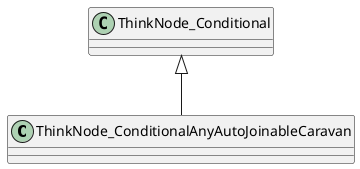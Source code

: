 @startuml
class ThinkNode_ConditionalAnyAutoJoinableCaravan {
}
ThinkNode_Conditional <|-- ThinkNode_ConditionalAnyAutoJoinableCaravan
@enduml
